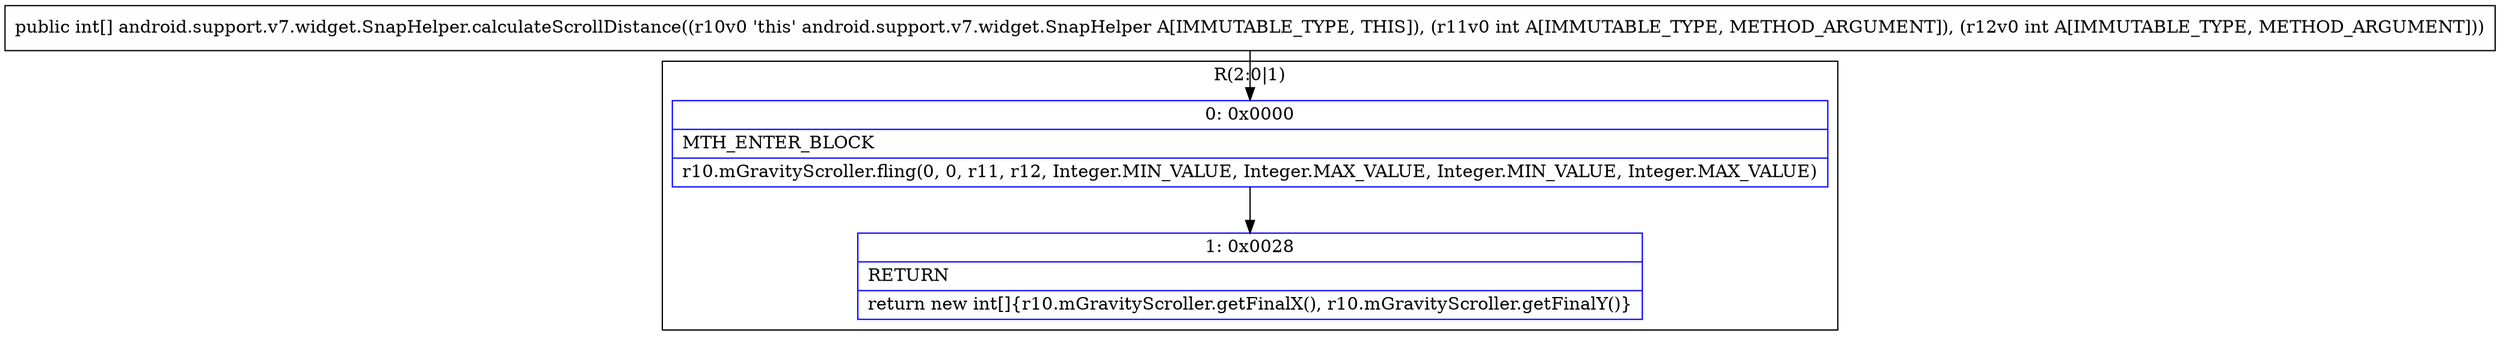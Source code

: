 digraph "CFG forandroid.support.v7.widget.SnapHelper.calculateScrollDistance(II)[I" {
subgraph cluster_Region_937024353 {
label = "R(2:0|1)";
node [shape=record,color=blue];
Node_0 [shape=record,label="{0\:\ 0x0000|MTH_ENTER_BLOCK\l|r10.mGravityScroller.fling(0, 0, r11, r12, Integer.MIN_VALUE, Integer.MAX_VALUE, Integer.MIN_VALUE, Integer.MAX_VALUE)\l}"];
Node_1 [shape=record,label="{1\:\ 0x0028|RETURN\l|return new int[]\{r10.mGravityScroller.getFinalX(), r10.mGravityScroller.getFinalY()\}\l}"];
}
MethodNode[shape=record,label="{public int[] android.support.v7.widget.SnapHelper.calculateScrollDistance((r10v0 'this' android.support.v7.widget.SnapHelper A[IMMUTABLE_TYPE, THIS]), (r11v0 int A[IMMUTABLE_TYPE, METHOD_ARGUMENT]), (r12v0 int A[IMMUTABLE_TYPE, METHOD_ARGUMENT])) }"];
MethodNode -> Node_0;
Node_0 -> Node_1;
}

